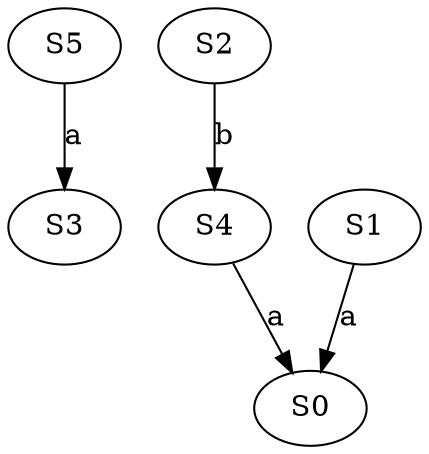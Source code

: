 strict digraph  {
S3;
S2;
S5;
S0;
S1;
S4;
S2 -> S4  [label=b];
S5 -> S3  [label=a];
S1 -> S0  [label=a];
S4 -> S0  [label=a];
}

